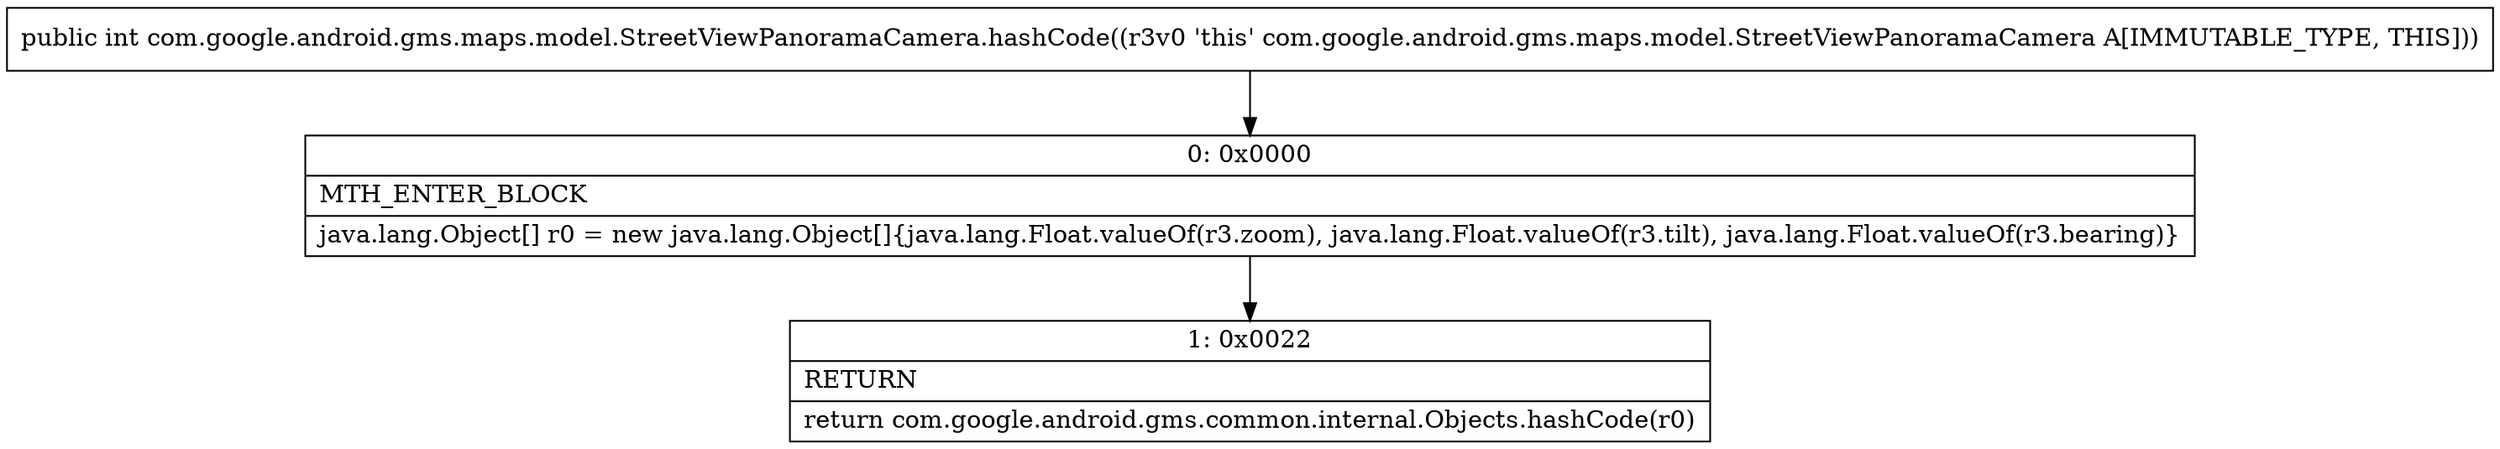 digraph "CFG forcom.google.android.gms.maps.model.StreetViewPanoramaCamera.hashCode()I" {
Node_0 [shape=record,label="{0\:\ 0x0000|MTH_ENTER_BLOCK\l|java.lang.Object[] r0 = new java.lang.Object[]\{java.lang.Float.valueOf(r3.zoom), java.lang.Float.valueOf(r3.tilt), java.lang.Float.valueOf(r3.bearing)\}\l}"];
Node_1 [shape=record,label="{1\:\ 0x0022|RETURN\l|return com.google.android.gms.common.internal.Objects.hashCode(r0)\l}"];
MethodNode[shape=record,label="{public int com.google.android.gms.maps.model.StreetViewPanoramaCamera.hashCode((r3v0 'this' com.google.android.gms.maps.model.StreetViewPanoramaCamera A[IMMUTABLE_TYPE, THIS])) }"];
MethodNode -> Node_0;
Node_0 -> Node_1;
}

